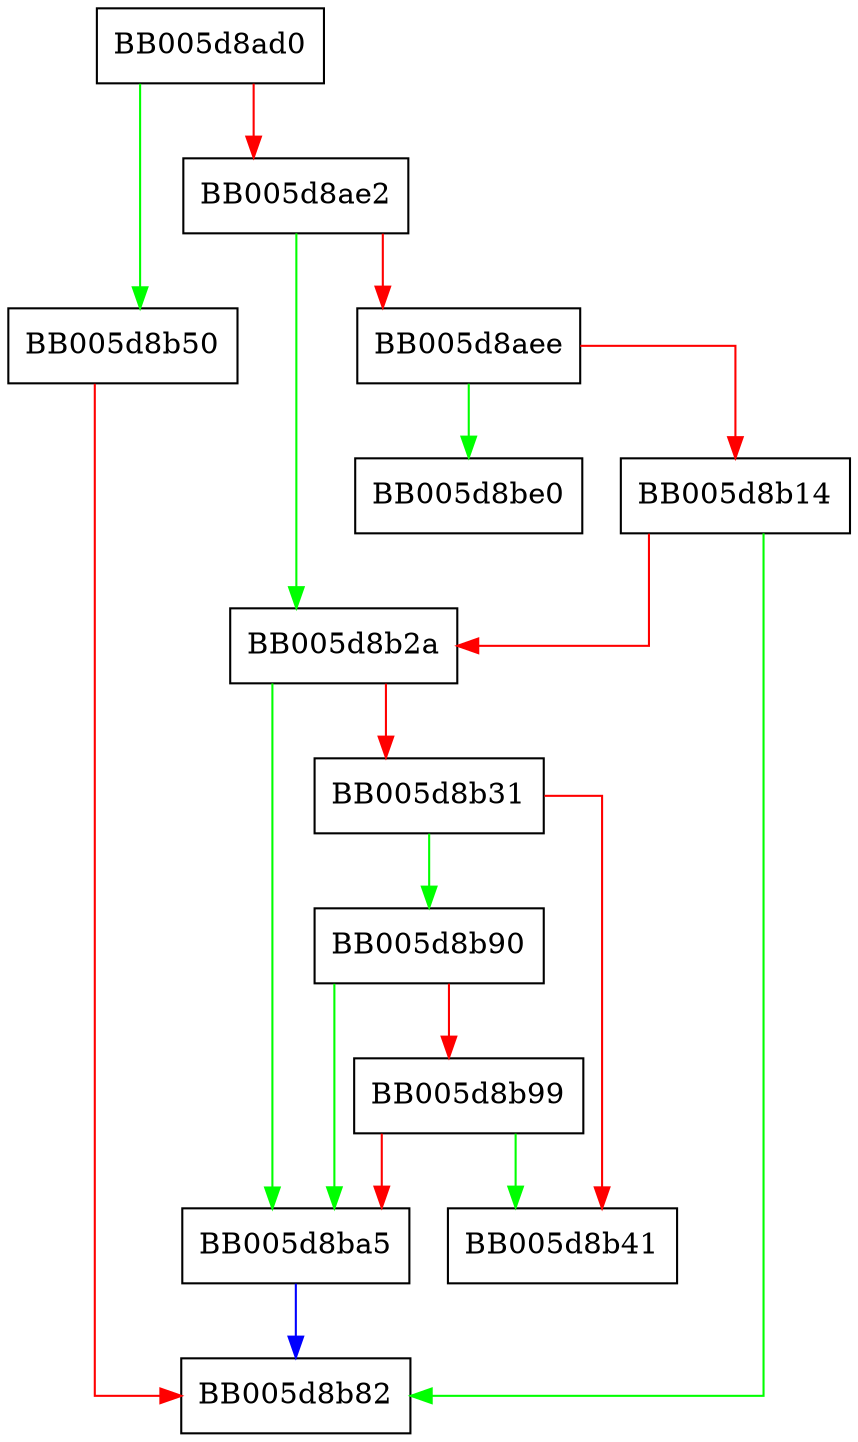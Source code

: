 digraph EVP_PKEY_pairwise_check {
  node [shape="box"];
  graph [splines=ortho];
  BB005d8ad0 -> BB005d8b50 [color="green"];
  BB005d8ad0 -> BB005d8ae2 [color="red"];
  BB005d8ae2 -> BB005d8b2a [color="green"];
  BB005d8ae2 -> BB005d8aee [color="red"];
  BB005d8aee -> BB005d8be0 [color="green"];
  BB005d8aee -> BB005d8b14 [color="red"];
  BB005d8b14 -> BB005d8b82 [color="green"];
  BB005d8b14 -> BB005d8b2a [color="red"];
  BB005d8b2a -> BB005d8ba5 [color="green"];
  BB005d8b2a -> BB005d8b31 [color="red"];
  BB005d8b31 -> BB005d8b90 [color="green"];
  BB005d8b31 -> BB005d8b41 [color="red"];
  BB005d8b50 -> BB005d8b82 [color="red"];
  BB005d8b90 -> BB005d8ba5 [color="green"];
  BB005d8b90 -> BB005d8b99 [color="red"];
  BB005d8b99 -> BB005d8b41 [color="green"];
  BB005d8b99 -> BB005d8ba5 [color="red"];
  BB005d8ba5 -> BB005d8b82 [color="blue"];
}